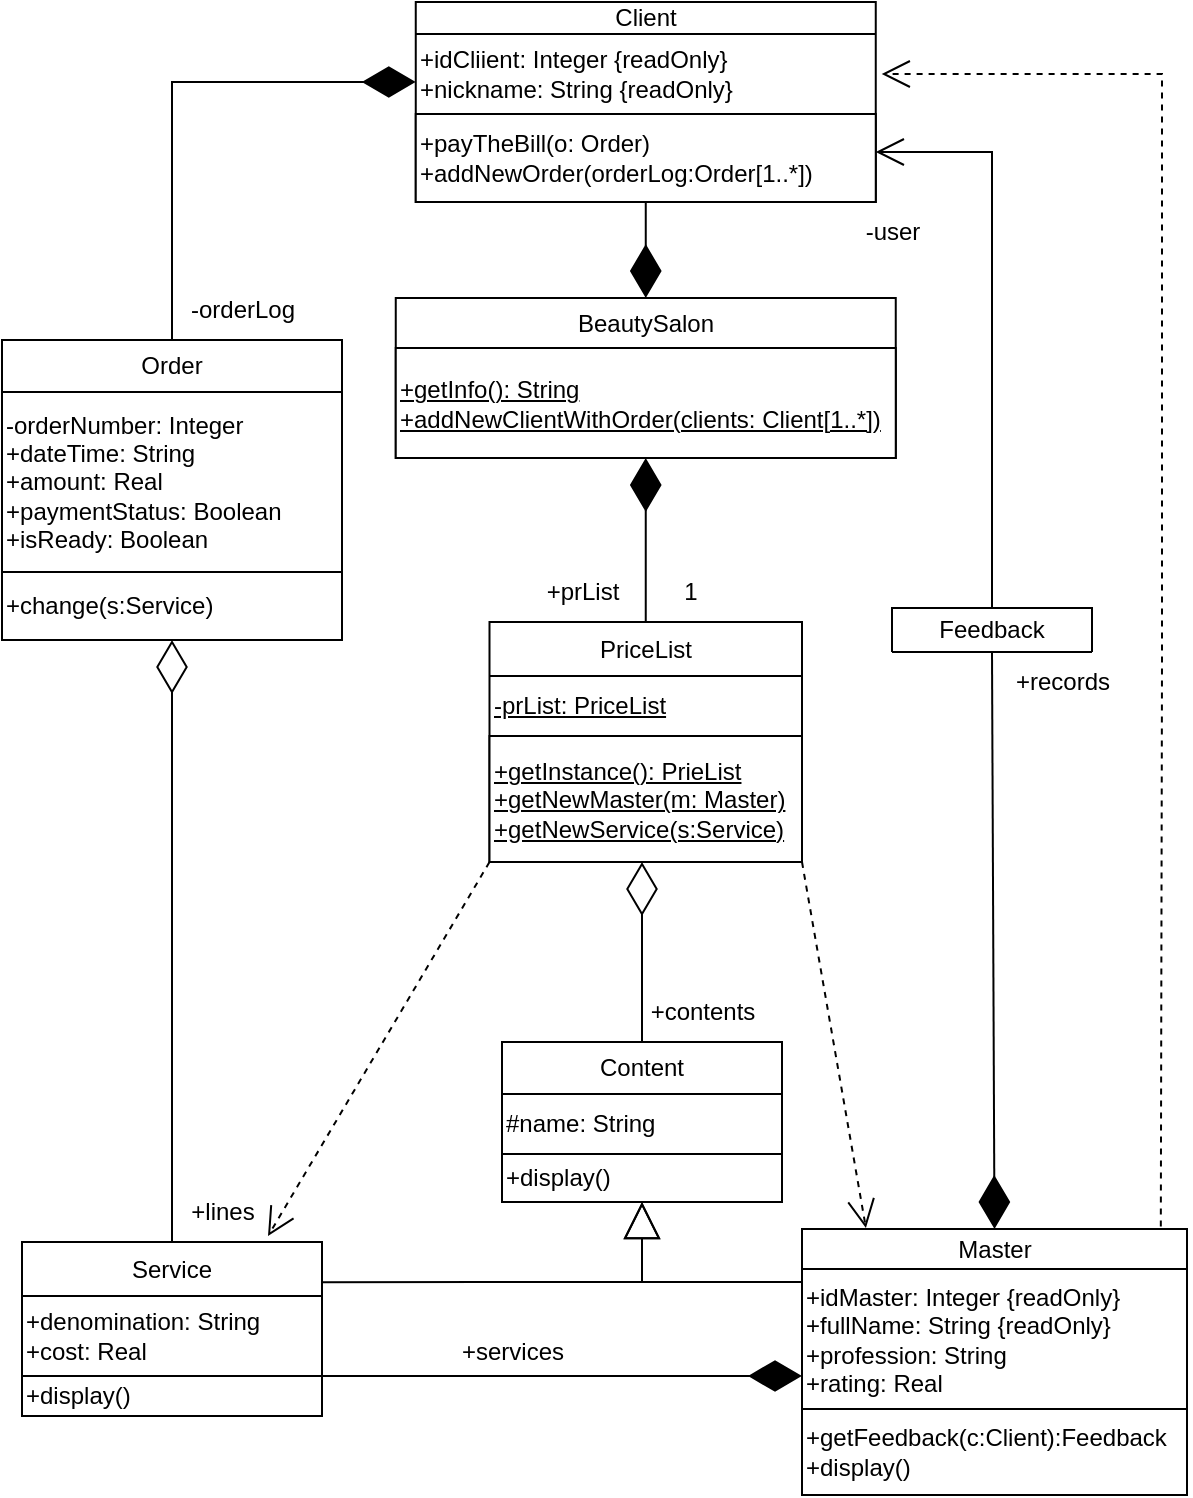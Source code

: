 <mxfile version="22.0.8" type="github">
  <diagram id="C5RBs43oDa-KdzZeNtuy" name="Page-1">
    <mxGraphModel dx="1316" dy="804" grid="1" gridSize="10" guides="1" tooltips="1" connect="1" arrows="1" fold="1" page="1" pageScale="1" pageWidth="827" pageHeight="1169" math="0" shadow="0">
      <root>
        <mxCell id="WIyWlLk6GJQsqaUBKTNV-0" />
        <mxCell id="WIyWlLk6GJQsqaUBKTNV-1" parent="WIyWlLk6GJQsqaUBKTNV-0" />
        <mxCell id="WC2MRUz_Te2z9GJoH_zq-0" value="Order" style="swimlane;fontStyle=0;childLayout=stackLayout;horizontal=1;startSize=26;fillColor=none;horizontalStack=0;resizeParent=1;resizeParentMax=0;resizeLast=0;collapsible=1;marginBottom=0;whiteSpace=wrap;html=1;" parent="WIyWlLk6GJQsqaUBKTNV-1" vertex="1">
          <mxGeometry x="70" y="289" width="170" height="150" as="geometry">
            <mxRectangle x="470" y="233" width="70" height="30" as="alternateBounds" />
          </mxGeometry>
        </mxCell>
        <mxCell id="WC2MRUz_Te2z9GJoH_zq-1" value="&lt;div style=&quot;&quot;&gt;-orderN&lt;span style=&quot;background-color: initial;&quot;&gt;umber: Integer&lt;/span&gt;&lt;/div&gt;&lt;div style=&quot;&quot;&gt;&lt;div style=&quot;&quot;&gt;&lt;span style=&quot;background-color: initial;&quot;&gt;+dateTime: String&lt;/span&gt;&lt;/div&gt;&lt;span style=&quot;background-color: initial;&quot;&gt;&lt;div style=&quot;&quot;&gt;&lt;span style=&quot;background-color: initial;&quot;&gt;+amount: Real&lt;br&gt;+&lt;/span&gt;paymentStatus: Boolean&lt;/div&gt;&lt;div style=&quot;&quot;&gt;+isReady: Boolean&lt;br&gt;&lt;/div&gt;&lt;/span&gt;&lt;/div&gt;" style="text;html=1;align=left;verticalAlign=middle;resizable=0;points=[];autosize=1;strokeColor=none;fillColor=none;" parent="WC2MRUz_Te2z9GJoH_zq-0" vertex="1">
          <mxGeometry y="26" width="170" height="90" as="geometry" />
        </mxCell>
        <mxCell id="WC2MRUz_Te2z9GJoH_zq-83" value="+change(s:Service)" style="whiteSpace=wrap;html=1;align=left;" parent="WC2MRUz_Te2z9GJoH_zq-0" vertex="1">
          <mxGeometry y="116" width="170" height="34" as="geometry" />
        </mxCell>
        <mxCell id="WC2MRUz_Te2z9GJoH_zq-2" value="Service" style="swimlane;fontStyle=0;childLayout=stackLayout;horizontal=1;startSize=27;fillColor=none;horizontalStack=0;resizeParent=1;resizeParentMax=0;resizeLast=0;collapsible=1;marginBottom=0;whiteSpace=wrap;html=1;" parent="WIyWlLk6GJQsqaUBKTNV-1" vertex="1">
          <mxGeometry x="80" y="740" width="150" height="87" as="geometry" />
        </mxCell>
        <mxCell id="WC2MRUz_Te2z9GJoH_zq-3" value="+denomination: String&lt;br&gt;+cost: Real" style="text;html=1;align=left;verticalAlign=middle;resizable=0;points=[];autosize=1;strokeColor=none;fillColor=none;" parent="WC2MRUz_Te2z9GJoH_zq-2" vertex="1">
          <mxGeometry y="27" width="150" height="40" as="geometry" />
        </mxCell>
        <mxCell id="2a3KDhAAtPxG6KFBujEm-19" value="+display()" style="rounded=0;whiteSpace=wrap;html=1;align=left;" parent="WC2MRUz_Te2z9GJoH_zq-2" vertex="1">
          <mxGeometry y="67" width="150" height="20" as="geometry" />
        </mxCell>
        <mxCell id="WC2MRUz_Te2z9GJoH_zq-4" value="Master" style="swimlane;fontStyle=0;childLayout=stackLayout;horizontal=1;startSize=20;fillColor=none;horizontalStack=0;resizeParent=1;resizeParentMax=0;resizeLast=0;collapsible=1;marginBottom=0;whiteSpace=wrap;html=1;" parent="WIyWlLk6GJQsqaUBKTNV-1" vertex="1">
          <mxGeometry x="470" y="733.5" width="192.5" height="133" as="geometry">
            <mxRectangle x="320" y="363" width="80" height="52" as="alternateBounds" />
          </mxGeometry>
        </mxCell>
        <mxCell id="WC2MRUz_Te2z9GJoH_zq-5" value="+idMaster: Integer {readOnly}&lt;br&gt;+fullName: String {readOnly}&lt;br&gt;+profession: String&amp;nbsp;&lt;br&gt;+rating: Real&amp;nbsp;" style="text;html=1;align=left;verticalAlign=middle;resizable=0;points=[];autosize=1;strokeColor=none;fillColor=none;" parent="WC2MRUz_Te2z9GJoH_zq-4" vertex="1">
          <mxGeometry y="20" width="192.5" height="70" as="geometry" />
        </mxCell>
        <mxCell id="WC2MRUz_Te2z9GJoH_zq-85" value="+getFeedback(c:Client):Feedback&lt;br&gt;+display()" style="rounded=0;whiteSpace=wrap;html=1;align=left;" parent="WC2MRUz_Te2z9GJoH_zq-4" vertex="1">
          <mxGeometry y="90" width="192.5" height="43" as="geometry" />
        </mxCell>
        <mxCell id="WC2MRUz_Te2z9GJoH_zq-6" value="Client" style="swimlane;fontStyle=0;childLayout=stackLayout;horizontal=1;startSize=16;fillColor=none;horizontalStack=0;resizeParent=1;resizeParentMax=0;resizeLast=0;collapsible=1;marginBottom=0;whiteSpace=wrap;html=1;" parent="WIyWlLk6GJQsqaUBKTNV-1" vertex="1">
          <mxGeometry x="276.88" y="120" width="230" height="100" as="geometry">
            <mxRectangle x="317.5" y="177" width="70" height="30" as="alternateBounds" />
          </mxGeometry>
        </mxCell>
        <mxCell id="WC2MRUz_Te2z9GJoH_zq-25" value="+idCliient: Integer {readOnly}&lt;br&gt;+nickname: String {readOnly}" style="text;html=1;align=left;verticalAlign=middle;resizable=0;points=[];autosize=1;strokeColor=none;fillColor=none;" parent="WC2MRUz_Te2z9GJoH_zq-6" vertex="1">
          <mxGeometry y="16" width="230" height="40" as="geometry" />
        </mxCell>
        <mxCell id="WC2MRUz_Te2z9GJoH_zq-27" value="+payTheBill(o: Order)&lt;br&gt;+addNewOrder(orderLog:Order[1..*])" style="whiteSpace=wrap;html=1;align=left;" parent="WC2MRUz_Te2z9GJoH_zq-6" vertex="1">
          <mxGeometry y="56" width="230" height="44" as="geometry" />
        </mxCell>
        <mxCell id="WC2MRUz_Te2z9GJoH_zq-7" value="BeautySalon" style="swimlane;fontStyle=0;childLayout=stackLayout;horizontal=1;startSize=25;fillColor=none;horizontalStack=0;resizeParent=1;resizeParentMax=0;resizeLast=0;collapsible=1;marginBottom=0;whiteSpace=wrap;html=1;" parent="WIyWlLk6GJQsqaUBKTNV-1" vertex="1">
          <mxGeometry x="266.88" y="268" width="250" height="80" as="geometry" />
        </mxCell>
        <mxCell id="2a3KDhAAtPxG6KFBujEm-0" value="&lt;u&gt;+getInfo(): String&lt;br&gt;+addNewClientWithOrder(clients: Client[1..*])&lt;br&gt;&lt;/u&gt;" style="rounded=0;whiteSpace=wrap;html=1;align=left;" parent="WC2MRUz_Te2z9GJoH_zq-7" vertex="1">
          <mxGeometry y="25" width="250" height="55" as="geometry" />
        </mxCell>
        <mxCell id="WC2MRUz_Te2z9GJoH_zq-8" value="" style="endArrow=diamondThin;endFill=1;endSize=24;html=1;rounded=0;entryX=0.5;entryY=0;entryDx=0;entryDy=0;exitX=0.5;exitY=1;exitDx=0;exitDy=0;" parent="WIyWlLk6GJQsqaUBKTNV-1" source="WC2MRUz_Te2z9GJoH_zq-6" target="WC2MRUz_Te2z9GJoH_zq-7" edge="1">
          <mxGeometry width="160" relative="1" as="geometry">
            <mxPoint x="280" y="380" as="sourcePoint" />
            <mxPoint x="317.5" y="214" as="targetPoint" />
          </mxGeometry>
        </mxCell>
        <mxCell id="WC2MRUz_Te2z9GJoH_zq-10" value="Feedback" style="swimlane;fontStyle=0;childLayout=stackLayout;horizontal=1;startSize=32;fillColor=none;horizontalStack=0;resizeParent=1;resizeParentMax=0;resizeLast=0;collapsible=1;marginBottom=0;whiteSpace=wrap;html=1;" parent="WIyWlLk6GJQsqaUBKTNV-1" vertex="1">
          <mxGeometry x="515" y="423" width="100" height="22" as="geometry">
            <mxRectangle x="440" y="262" width="90" height="30" as="alternateBounds" />
          </mxGeometry>
        </mxCell>
        <mxCell id="WC2MRUz_Te2z9GJoH_zq-11" value="" style="endArrow=diamondThin;endFill=1;endSize=24;html=1;rounded=0;entryX=0.5;entryY=0;entryDx=0;entryDy=0;exitX=0.5;exitY=1;exitDx=0;exitDy=0;" parent="WIyWlLk6GJQsqaUBKTNV-1" source="WC2MRUz_Te2z9GJoH_zq-10" target="WC2MRUz_Te2z9GJoH_zq-4" edge="1">
          <mxGeometry width="160" relative="1" as="geometry">
            <mxPoint x="450" y="389.5" as="sourcePoint" />
            <mxPoint x="460" y="419.5" as="targetPoint" />
          </mxGeometry>
        </mxCell>
        <mxCell id="WC2MRUz_Te2z9GJoH_zq-12" value="" style="endArrow=diamondThin;endFill=1;endSize=24;html=1;rounded=0;exitX=0.5;exitY=0;exitDx=0;exitDy=0;entryX=0;entryY=0.6;entryDx=0;entryDy=0;entryPerimeter=0;" parent="WIyWlLk6GJQsqaUBKTNV-1" source="WC2MRUz_Te2z9GJoH_zq-0" target="WC2MRUz_Te2z9GJoH_zq-25" edge="1">
          <mxGeometry width="160" relative="1" as="geometry">
            <mxPoint x="427.5" y="244" as="sourcePoint" />
            <mxPoint x="230" y="170" as="targetPoint" />
            <Array as="points">
              <mxPoint x="155" y="160" />
            </Array>
          </mxGeometry>
        </mxCell>
        <mxCell id="WC2MRUz_Te2z9GJoH_zq-13" value="PriceList" style="swimlane;fontStyle=0;childLayout=stackLayout;horizontal=1;startSize=27;fillColor=none;horizontalStack=0;resizeParent=1;resizeParentMax=0;resizeLast=0;collapsible=1;marginBottom=0;whiteSpace=wrap;html=1;" parent="WIyWlLk6GJQsqaUBKTNV-1" vertex="1">
          <mxGeometry x="313.75" y="430" width="156.25" height="120" as="geometry" />
        </mxCell>
        <mxCell id="2a3KDhAAtPxG6KFBujEm-33" value="&lt;div style=&quot;&quot;&gt;&lt;span style=&quot;background-color: initial;&quot;&gt;&lt;u&gt;-prList: PriceList&lt;/u&gt;&lt;/span&gt;&lt;/div&gt;" style="text;html=1;align=left;verticalAlign=middle;resizable=0;points=[];autosize=1;strokeColor=none;fillColor=none;" parent="WC2MRUz_Te2z9GJoH_zq-13" vertex="1">
          <mxGeometry y="27" width="156.25" height="30" as="geometry" />
        </mxCell>
        <mxCell id="2a3KDhAAtPxG6KFBujEm-34" value="&lt;div&gt;&lt;u&gt;+getInstance(): PrieList&lt;/u&gt;&lt;/div&gt;&lt;div&gt;&lt;u&gt;+getNewMaster(m: Master)&lt;/u&gt;&lt;/div&gt;&lt;div&gt;&lt;u&gt;+getNewService(s:Service)&lt;br&gt;&lt;/u&gt;&lt;/div&gt;" style="rounded=0;whiteSpace=wrap;html=1;align=left;" parent="WC2MRUz_Te2z9GJoH_zq-13" vertex="1">
          <mxGeometry y="57" width="156.25" height="63" as="geometry" />
        </mxCell>
        <mxCell id="WC2MRUz_Te2z9GJoH_zq-14" value="" style="endArrow=diamondThin;endFill=1;endSize=24;html=1;rounded=0;exitX=0.5;exitY=0;exitDx=0;exitDy=0;entryX=0.5;entryY=1;entryDx=0;entryDy=0;" parent="WIyWlLk6GJQsqaUBKTNV-1" source="WC2MRUz_Te2z9GJoH_zq-13" target="WC2MRUz_Te2z9GJoH_zq-7" edge="1">
          <mxGeometry width="160" relative="1" as="geometry">
            <mxPoint x="445" y="469" as="sourcePoint" />
            <mxPoint x="392" y="380" as="targetPoint" />
          </mxGeometry>
        </mxCell>
        <mxCell id="WC2MRUz_Te2z9GJoH_zq-17" value="" style="endArrow=diamondThin;endFill=0;endSize=24;html=1;rounded=0;exitX=0.5;exitY=0;exitDx=0;exitDy=0;entryX=0.5;entryY=1;entryDx=0;entryDy=0;" parent="WIyWlLk6GJQsqaUBKTNV-1" source="WC2MRUz_Te2z9GJoH_zq-2" target="WC2MRUz_Te2z9GJoH_zq-0" edge="1">
          <mxGeometry width="160" relative="1" as="geometry">
            <mxPoint x="110" y="402.5" as="sourcePoint" />
            <mxPoint x="200" y="510" as="targetPoint" />
          </mxGeometry>
        </mxCell>
        <mxCell id="WC2MRUz_Te2z9GJoH_zq-19" value="" style="endArrow=diamondThin;endFill=1;endSize=24;html=1;rounded=0;exitX=1;exitY=0;exitDx=0;exitDy=0;entryX=1;entryY=0.9;entryDx=0;entryDy=0;entryPerimeter=0;" parent="WIyWlLk6GJQsqaUBKTNV-1" source="2a3KDhAAtPxG6KFBujEm-19" edge="1">
          <mxGeometry width="160" relative="1" as="geometry">
            <mxPoint x="402.5" y="462" as="sourcePoint" />
            <mxPoint x="470" y="807" as="targetPoint" />
          </mxGeometry>
        </mxCell>
        <mxCell id="WC2MRUz_Te2z9GJoH_zq-21" value="-user" style="text;html=1;align=center;verticalAlign=middle;resizable=0;points=[];autosize=1;strokeColor=none;fillColor=none;" parent="WIyWlLk6GJQsqaUBKTNV-1" vertex="1">
          <mxGeometry x="490" y="220" width="50" height="30" as="geometry" />
        </mxCell>
        <mxCell id="WC2MRUz_Te2z9GJoH_zq-22" value="+records" style="text;html=1;align=center;verticalAlign=middle;resizable=0;points=[];autosize=1;strokeColor=none;fillColor=none;" parent="WIyWlLk6GJQsqaUBKTNV-1" vertex="1">
          <mxGeometry x="565" y="445" width="70" height="30" as="geometry" />
        </mxCell>
        <mxCell id="WC2MRUz_Te2z9GJoH_zq-23" value="-orderLog" style="text;html=1;align=center;verticalAlign=middle;resizable=0;points=[];autosize=1;strokeColor=none;fillColor=none;" parent="WIyWlLk6GJQsqaUBKTNV-1" vertex="1">
          <mxGeometry x="150" y="259" width="80" height="30" as="geometry" />
        </mxCell>
        <mxCell id="WC2MRUz_Te2z9GJoH_zq-24" value="+lines" style="text;html=1;align=center;verticalAlign=middle;resizable=0;points=[];autosize=1;strokeColor=none;fillColor=none;" parent="WIyWlLk6GJQsqaUBKTNV-1" vertex="1">
          <mxGeometry x="150" y="710" width="60" height="30" as="geometry" />
        </mxCell>
        <mxCell id="2a3KDhAAtPxG6KFBujEm-1" value="Content" style="swimlane;fontStyle=0;childLayout=stackLayout;horizontal=1;startSize=26;fillColor=none;horizontalStack=0;resizeParent=1;resizeParentMax=0;resizeLast=0;collapsible=1;marginBottom=0;whiteSpace=wrap;html=1;" parent="WIyWlLk6GJQsqaUBKTNV-1" vertex="1">
          <mxGeometry x="320" y="640" width="140" height="80" as="geometry" />
        </mxCell>
        <mxCell id="2a3KDhAAtPxG6KFBujEm-22" value="#name: String" style="text;html=1;align=left;verticalAlign=middle;resizable=0;points=[];autosize=1;strokeColor=none;fillColor=none;" parent="2a3KDhAAtPxG6KFBujEm-1" vertex="1">
          <mxGeometry y="26" width="140" height="30" as="geometry" />
        </mxCell>
        <mxCell id="2a3KDhAAtPxG6KFBujEm-23" value="+display()" style="rounded=0;whiteSpace=wrap;html=1;align=left;" parent="2a3KDhAAtPxG6KFBujEm-1" vertex="1">
          <mxGeometry y="56" width="140" height="24" as="geometry" />
        </mxCell>
        <mxCell id="2a3KDhAAtPxG6KFBujEm-11" value="" style="endArrow=diamondThin;endFill=0;endSize=24;html=1;rounded=0;exitX=0.5;exitY=0;exitDx=0;exitDy=0;" parent="WIyWlLk6GJQsqaUBKTNV-1" source="2a3KDhAAtPxG6KFBujEm-1" edge="1">
          <mxGeometry width="160" relative="1" as="geometry">
            <mxPoint x="250" y="449.5" as="sourcePoint" />
            <mxPoint x="390" y="550" as="targetPoint" />
          </mxGeometry>
        </mxCell>
        <mxCell id="2a3KDhAAtPxG6KFBujEm-13" value="" style="endArrow=block;endSize=16;endFill=0;html=1;rounded=0;entryX=0.5;entryY=1;entryDx=0;entryDy=0;exitX=0.998;exitY=0.232;exitDx=0;exitDy=0;exitPerimeter=0;" parent="WIyWlLk6GJQsqaUBKTNV-1" source="WC2MRUz_Te2z9GJoH_zq-2" target="2a3KDhAAtPxG6KFBujEm-23" edge="1">
          <mxGeometry width="160" relative="1" as="geometry">
            <mxPoint x="300" y="770" as="sourcePoint" />
            <mxPoint x="390" y="740.0" as="targetPoint" />
            <Array as="points">
              <mxPoint x="310" y="760" />
              <mxPoint x="390" y="760" />
            </Array>
          </mxGeometry>
        </mxCell>
        <mxCell id="2a3KDhAAtPxG6KFBujEm-16" value="" style="endArrow=block;endSize=16;endFill=0;html=1;rounded=0;entryX=0.5;entryY=1;entryDx=0;entryDy=0;" parent="WIyWlLk6GJQsqaUBKTNV-1" target="2a3KDhAAtPxG6KFBujEm-23" edge="1">
          <mxGeometry width="160" relative="1" as="geometry">
            <mxPoint x="470" y="760" as="sourcePoint" />
            <mxPoint x="390" y="740.0" as="targetPoint" />
            <Array as="points">
              <mxPoint x="460" y="760" />
              <mxPoint x="390" y="760" />
            </Array>
          </mxGeometry>
        </mxCell>
        <mxCell id="2a3KDhAAtPxG6KFBujEm-17" value="1" style="text;html=1;align=center;verticalAlign=middle;resizable=0;points=[];autosize=1;strokeColor=none;fillColor=none;" parent="WIyWlLk6GJQsqaUBKTNV-1" vertex="1">
          <mxGeometry x="399" y="400" width="30" height="30" as="geometry" />
        </mxCell>
        <mxCell id="S45QrrYa-EGeYetaI3DC-0" value="+contents" style="text;html=1;align=center;verticalAlign=middle;resizable=0;points=[];autosize=1;strokeColor=none;fillColor=none;" parent="WIyWlLk6GJQsqaUBKTNV-1" vertex="1">
          <mxGeometry x="380" y="610" width="80" height="30" as="geometry" />
        </mxCell>
        <mxCell id="S45QrrYa-EGeYetaI3DC-4" value="+services" style="text;html=1;align=center;verticalAlign=middle;resizable=0;points=[];autosize=1;strokeColor=none;fillColor=none;" parent="WIyWlLk6GJQsqaUBKTNV-1" vertex="1">
          <mxGeometry x="290" y="780" width="70" height="30" as="geometry" />
        </mxCell>
        <mxCell id="nuktzPboeg_UsTBvsRHf-0" value="" style="endArrow=open;endSize=12;dashed=1;html=1;rounded=0;exitX=1;exitY=1;exitDx=0;exitDy=0;entryX=0.166;entryY=-0.004;entryDx=0;entryDy=0;entryPerimeter=0;" parent="WIyWlLk6GJQsqaUBKTNV-1" source="2a3KDhAAtPxG6KFBujEm-34" target="WC2MRUz_Te2z9GJoH_zq-4" edge="1">
          <mxGeometry width="160" relative="1" as="geometry">
            <mxPoint y="533" as="sourcePoint" />
            <mxPoint x="160" y="533" as="targetPoint" />
          </mxGeometry>
        </mxCell>
        <mxCell id="nuktzPboeg_UsTBvsRHf-1" value="" style="endArrow=open;endSize=12;dashed=1;html=1;rounded=0;exitX=0;exitY=1;exitDx=0;exitDy=0;entryX=0.82;entryY=-0.034;entryDx=0;entryDy=0;entryPerimeter=0;" parent="WIyWlLk6GJQsqaUBKTNV-1" source="WC2MRUz_Te2z9GJoH_zq-13" target="WC2MRUz_Te2z9GJoH_zq-2" edge="1">
          <mxGeometry width="160" relative="1" as="geometry">
            <mxPoint x="300" y="539.5" as="sourcePoint" />
            <mxPoint x="170" y="543" as="targetPoint" />
          </mxGeometry>
        </mxCell>
        <mxCell id="nuktzPboeg_UsTBvsRHf-3" value="" style="endArrow=open;endFill=1;endSize=12;html=1;rounded=0;exitX=0.5;exitY=0;exitDx=0;exitDy=0;entryX=1;entryY=0.75;entryDx=0;entryDy=0;" parent="WIyWlLk6GJQsqaUBKTNV-1" source="WC2MRUz_Te2z9GJoH_zq-10" target="WC2MRUz_Te2z9GJoH_zq-6" edge="1">
          <mxGeometry width="160" relative="1" as="geometry">
            <mxPoint x="330" y="610" as="sourcePoint" />
            <mxPoint x="480" y="230" as="targetPoint" />
            <Array as="points">
              <mxPoint x="565" y="195" />
            </Array>
          </mxGeometry>
        </mxCell>
        <mxCell id="nuktzPboeg_UsTBvsRHf-6" value="" style="endArrow=open;endSize=12;dashed=1;html=1;rounded=0;exitX=0.932;exitY=-0.009;exitDx=0;exitDy=0;entryX=1.013;entryY=0.5;entryDx=0;entryDy=0;entryPerimeter=0;exitPerimeter=0;" parent="WIyWlLk6GJQsqaUBKTNV-1" source="WC2MRUz_Te2z9GJoH_zq-4" target="WC2MRUz_Te2z9GJoH_zq-25" edge="1">
          <mxGeometry width="160" relative="1" as="geometry">
            <mxPoint x="642.572" y="695.303" as="sourcePoint" />
            <mxPoint x="480" y="196.68" as="targetPoint" />
            <Array as="points">
              <mxPoint x="650" y="450" />
              <mxPoint x="650" y="156" />
            </Array>
          </mxGeometry>
        </mxCell>
        <mxCell id="nuktzPboeg_UsTBvsRHf-7" value="&lt;div&gt;+prList&lt;/div&gt;" style="text;html=1;align=center;verticalAlign=middle;resizable=0;points=[];autosize=1;strokeColor=none;fillColor=none;" parent="WIyWlLk6GJQsqaUBKTNV-1" vertex="1">
          <mxGeometry x="330" y="400" width="60" height="30" as="geometry" />
        </mxCell>
      </root>
    </mxGraphModel>
  </diagram>
</mxfile>
